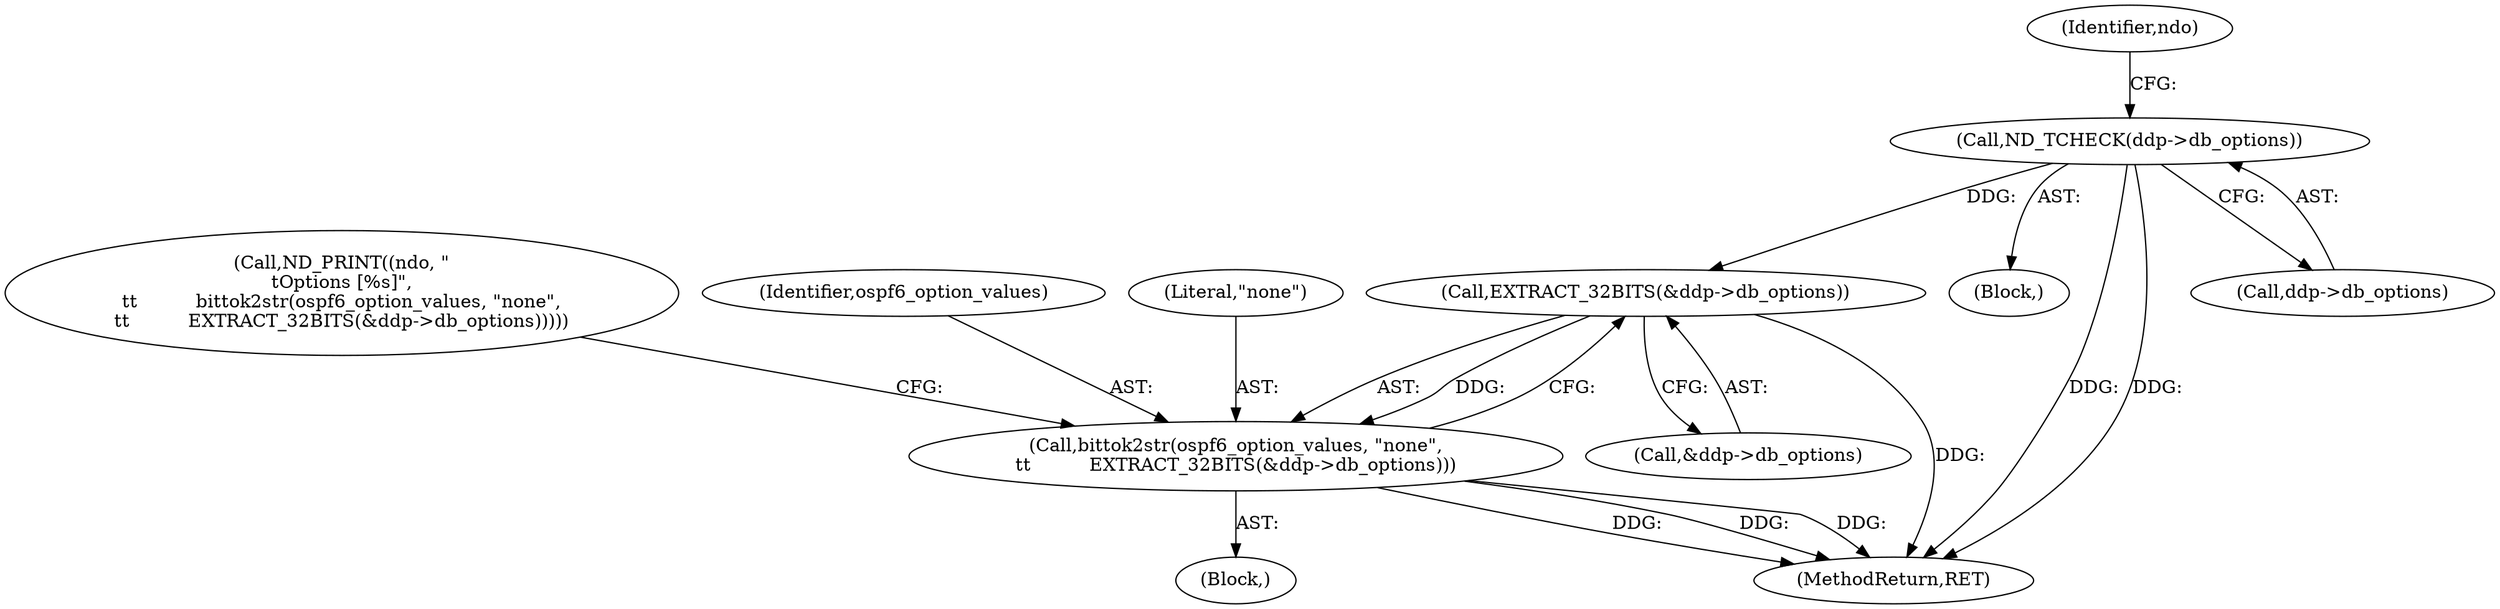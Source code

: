 digraph "0_tcpdump_88b2dac837e81cf56dce05e6e7b5989332c0092d@pointer" {
"1000273" [label="(Call,ND_TCHECK(ddp->db_options))"];
"1000285" [label="(Call,EXTRACT_32BITS(&ddp->db_options))"];
"1000282" [label="(Call,bittok2str(ospf6_option_values, \"none\",\n\t\t          EXTRACT_32BITS(&ddp->db_options)))"];
"1000277" [label="(Call,ND_PRINT((ndo, \"\n\tOptions [%s]\",\n\t\t          bittok2str(ospf6_option_values, \"none\",\n\t\t          EXTRACT_32BITS(&ddp->db_options)))))"];
"1000280" [label="(Block,)"];
"1000262" [label="(Block,)"];
"1000283" [label="(Identifier,ospf6_option_values)"];
"1000273" [label="(Call,ND_TCHECK(ddp->db_options))"];
"1000286" [label="(Call,&ddp->db_options)"];
"1000279" [label="(Identifier,ndo)"];
"1000284" [label="(Literal,\"none\")"];
"1000285" [label="(Call,EXTRACT_32BITS(&ddp->db_options))"];
"1000282" [label="(Call,bittok2str(ospf6_option_values, \"none\",\n\t\t          EXTRACT_32BITS(&ddp->db_options)))"];
"1000509" [label="(MethodReturn,RET)"];
"1000274" [label="(Call,ddp->db_options)"];
"1000273" -> "1000262"  [label="AST: "];
"1000273" -> "1000274"  [label="CFG: "];
"1000274" -> "1000273"  [label="AST: "];
"1000279" -> "1000273"  [label="CFG: "];
"1000273" -> "1000509"  [label="DDG: "];
"1000273" -> "1000509"  [label="DDG: "];
"1000273" -> "1000285"  [label="DDG: "];
"1000285" -> "1000282"  [label="AST: "];
"1000285" -> "1000286"  [label="CFG: "];
"1000286" -> "1000285"  [label="AST: "];
"1000282" -> "1000285"  [label="CFG: "];
"1000285" -> "1000509"  [label="DDG: "];
"1000285" -> "1000282"  [label="DDG: "];
"1000282" -> "1000280"  [label="AST: "];
"1000283" -> "1000282"  [label="AST: "];
"1000284" -> "1000282"  [label="AST: "];
"1000277" -> "1000282"  [label="CFG: "];
"1000282" -> "1000509"  [label="DDG: "];
"1000282" -> "1000509"  [label="DDG: "];
"1000282" -> "1000509"  [label="DDG: "];
}
